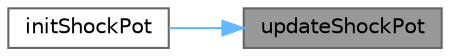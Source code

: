 digraph "updateShockPot"
{
 // LATEX_PDF_SIZE
  bgcolor="transparent";
  edge [fontname=Helvetica,fontsize=10,labelfontname=Helvetica,labelfontsize=10];
  node [fontname=Helvetica,fontsize=10,shape=box,height=0.2,width=0.4];
  rankdir="RL";
  Node1 [label="updateShockPot",height=0.2,width=0.4,color="gray40", fillcolor="grey60", style="filled", fontcolor="black",tooltip="Updates the ShockPot data."];
  Node1 -> Node2 [dir="back",color="steelblue1",style="solid"];
  Node2 [label="initShockPot",height=0.2,width=0.4,color="grey40", fillcolor="white", style="filled",URL="$ShockPot_8c.html#aa504d587a6cb42be1f4aed7bbea6c1a4",tooltip="Initializes the ShockPot sensor with the given frequency, channel, and wheel location."];
}
